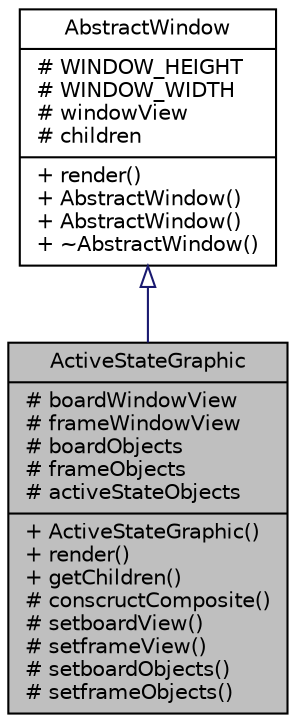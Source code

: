 digraph "ActiveStateGraphic"
{
 // INTERACTIVE_SVG=YES
 // LATEX_PDF_SIZE
  bgcolor="transparent";
  edge [fontname="Helvetica",fontsize="10",labelfontname="Helvetica",labelfontsize="10"];
  node [fontname="Helvetica",fontsize="10",shape=record];
  Node1 [label="{ActiveStateGraphic\n|# boardWindowView\l# frameWindowView\l# boardObjects\l# frameObjects\l# activeStateObjects\l|+ ActiveStateGraphic()\l+ render()\l+ getChildren()\l# conscructComposite()\l# setboardView()\l# setframeView()\l# setboardObjects()\l# setframeObjects()\l}",height=0.2,width=0.4,color="black", fillcolor="grey75", style="filled", fontcolor="black",tooltip="Class resoponsible for computing ActiveState graphic."];
  Node2 -> Node1 [dir="back",color="midnightblue",fontsize="10",style="solid",arrowtail="onormal",fontname="Helvetica"];
  Node2 [label="{AbstractWindow\n|# WINDOW_HEIGHT\l# WINDOW_WIDTH\l# windowView\l# children\l|+ render()\l+ AbstractWindow()\l+ AbstractWindow()\l+ ~AbstractWindow()\l}",height=0.2,width=0.4,color="black",URL="$class_abstract_window.html",tooltip="Contains main SFML functions."];
}
